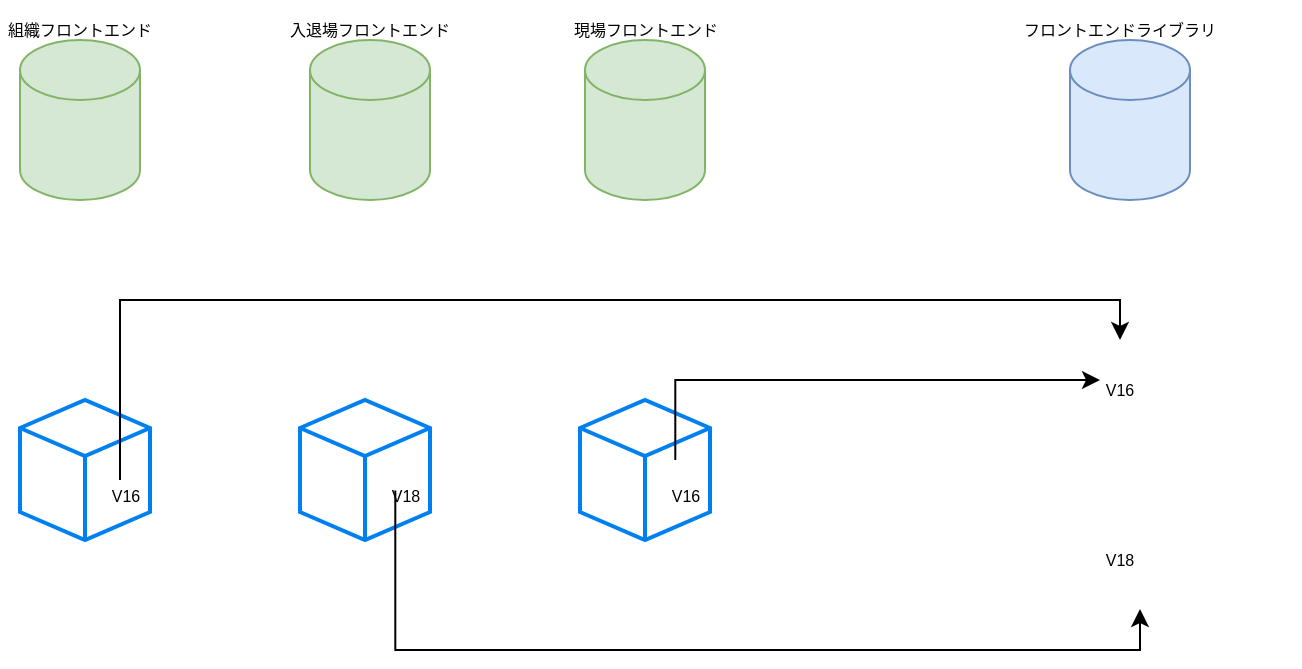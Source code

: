 <mxfile version="20.8.5" type="github">
  <diagram id="WpkYnD6l83_0RQSf9osd" name="ページ1">
    <mxGraphModel dx="1050" dy="602" grid="1" gridSize="10" guides="1" tooltips="1" connect="1" arrows="1" fold="1" page="1" pageScale="1" pageWidth="1920" pageHeight="1200" math="0" shadow="0">
      <root>
        <mxCell id="0" />
        <mxCell id="1" parent="0" />
        <mxCell id="6hjyb0fU1uYT03axCHp_-13" value="" style="group" vertex="1" connectable="0" parent="1">
          <mxGeometry x="230" y="120" width="80" height="100" as="geometry" />
        </mxCell>
        <mxCell id="6hjyb0fU1uYT03axCHp_-4" value="" style="shape=cylinder3;whiteSpace=wrap;html=1;boundedLbl=1;backgroundOutline=1;size=15;fillColor=#d5e8d4;strokeColor=#82b366;" vertex="1" parent="6hjyb0fU1uYT03axCHp_-13">
          <mxGeometry x="10" y="20" width="60" height="80" as="geometry" />
        </mxCell>
        <mxCell id="6hjyb0fU1uYT03axCHp_-5" value="組織フロントエンド" style="text;html=1;strokeColor=none;fillColor=none;align=center;verticalAlign=middle;whiteSpace=wrap;rounded=0;fontSize=8;" vertex="1" parent="6hjyb0fU1uYT03axCHp_-13">
          <mxGeometry width="80" height="30" as="geometry" />
        </mxCell>
        <mxCell id="6hjyb0fU1uYT03axCHp_-14" value="" style="group" vertex="1" connectable="0" parent="1">
          <mxGeometry x="370" y="120" width="90" height="100" as="geometry" />
        </mxCell>
        <mxCell id="6hjyb0fU1uYT03axCHp_-1" value="" style="shape=cylinder3;whiteSpace=wrap;html=1;boundedLbl=1;backgroundOutline=1;size=15;fillColor=#d5e8d4;strokeColor=#82b366;" vertex="1" parent="6hjyb0fU1uYT03axCHp_-14">
          <mxGeometry x="15" y="20" width="60" height="80" as="geometry" />
        </mxCell>
        <mxCell id="6hjyb0fU1uYT03axCHp_-12" value="入退場フロントエンド" style="text;html=1;strokeColor=none;fillColor=none;align=center;verticalAlign=middle;whiteSpace=wrap;rounded=0;fontSize=8;" vertex="1" parent="6hjyb0fU1uYT03axCHp_-14">
          <mxGeometry width="90" height="30" as="geometry" />
        </mxCell>
        <mxCell id="6hjyb0fU1uYT03axCHp_-19" value="" style="group" vertex="1" connectable="0" parent="1">
          <mxGeometry x="507.5" y="120" width="90" height="100" as="geometry" />
        </mxCell>
        <mxCell id="6hjyb0fU1uYT03axCHp_-20" value="" style="shape=cylinder3;whiteSpace=wrap;html=1;boundedLbl=1;backgroundOutline=1;size=15;fillColor=#d5e8d4;strokeColor=#82b366;" vertex="1" parent="6hjyb0fU1uYT03axCHp_-19">
          <mxGeometry x="15" y="20" width="60" height="80" as="geometry" />
        </mxCell>
        <mxCell id="6hjyb0fU1uYT03axCHp_-21" value="現場フロントエンド" style="text;html=1;strokeColor=none;fillColor=none;align=center;verticalAlign=middle;whiteSpace=wrap;rounded=0;fontSize=8;" vertex="1" parent="6hjyb0fU1uYT03axCHp_-19">
          <mxGeometry width="90" height="30" as="geometry" />
        </mxCell>
        <mxCell id="6hjyb0fU1uYT03axCHp_-22" value="" style="group" vertex="1" connectable="0" parent="1">
          <mxGeometry x="750" y="120" width="90" height="100" as="geometry" />
        </mxCell>
        <mxCell id="6hjyb0fU1uYT03axCHp_-23" value="" style="shape=cylinder3;whiteSpace=wrap;html=1;boundedLbl=1;backgroundOutline=1;size=15;fillColor=#dae8fc;strokeColor=#6c8ebf;" vertex="1" parent="6hjyb0fU1uYT03axCHp_-22">
          <mxGeometry x="15" y="20" width="60" height="80" as="geometry" />
        </mxCell>
        <mxCell id="6hjyb0fU1uYT03axCHp_-24" value="フロントエンドライブラリ" style="text;html=1;strokeColor=none;fillColor=none;align=center;verticalAlign=middle;whiteSpace=wrap;rounded=0;fontSize=8;" vertex="1" parent="6hjyb0fU1uYT03axCHp_-22">
          <mxGeometry x="-10" width="100" height="30" as="geometry" />
        </mxCell>
        <mxCell id="6hjyb0fU1uYT03axCHp_-32" value="" style="group" vertex="1" connectable="0" parent="1">
          <mxGeometry x="770" y="280" width="110" height="60" as="geometry" />
        </mxCell>
        <mxCell id="6hjyb0fU1uYT03axCHp_-27" value="" style="shape=image;html=1;verticalAlign=top;verticalLabelPosition=bottom;labelBackgroundColor=#ffffff;imageAspect=0;aspect=fixed;image=https://cdn0.iconfinder.com/data/icons/phosphor-thin-vol-3/256/package-thin-128.png;fontSize=8;" vertex="1" parent="6hjyb0fU1uYT03axCHp_-32">
          <mxGeometry width="60" height="60" as="geometry" />
        </mxCell>
        <mxCell id="6hjyb0fU1uYT03axCHp_-39" value="V16" style="text;html=1;strokeColor=none;fillColor=none;align=center;verticalAlign=middle;whiteSpace=wrap;rounded=0;fontSize=8;" vertex="1" parent="6hjyb0fU1uYT03axCHp_-32">
          <mxGeometry x="-10" y="20" width="60" height="30" as="geometry" />
        </mxCell>
        <mxCell id="6hjyb0fU1uYT03axCHp_-40" value="" style="group" vertex="1" connectable="0" parent="1">
          <mxGeometry x="770" y="364.5" width="110" height="60" as="geometry" />
        </mxCell>
        <mxCell id="6hjyb0fU1uYT03axCHp_-41" value="" style="shape=image;html=1;verticalAlign=top;verticalLabelPosition=bottom;labelBackgroundColor=#ffffff;imageAspect=0;aspect=fixed;image=https://cdn0.iconfinder.com/data/icons/phosphor-thin-vol-3/256/package-thin-128.png;fontSize=8;" vertex="1" parent="6hjyb0fU1uYT03axCHp_-40">
          <mxGeometry width="60" height="60" as="geometry" />
        </mxCell>
        <mxCell id="6hjyb0fU1uYT03axCHp_-42" value="V18" style="text;html=1;strokeColor=none;fillColor=none;align=center;verticalAlign=middle;whiteSpace=wrap;rounded=0;fontSize=8;" vertex="1" parent="6hjyb0fU1uYT03axCHp_-40">
          <mxGeometry x="-10" y="20" width="60" height="30" as="geometry" />
        </mxCell>
        <mxCell id="6hjyb0fU1uYT03axCHp_-55" value="" style="group" vertex="1" connectable="0" parent="1">
          <mxGeometry x="520" y="320" width="110" height="70" as="geometry" />
        </mxCell>
        <mxCell id="6hjyb0fU1uYT03axCHp_-26" value="" style="html=1;verticalLabelPosition=bottom;align=center;labelBackgroundColor=#ffffff;verticalAlign=top;strokeWidth=2;strokeColor=#0080F0;shadow=0;dashed=0;shape=mxgraph.ios7.icons.cube;fontSize=8;" vertex="1" parent="6hjyb0fU1uYT03axCHp_-55">
          <mxGeometry width="65" height="70" as="geometry" />
        </mxCell>
        <mxCell id="6hjyb0fU1uYT03axCHp_-46" value="" style="group" vertex="1" connectable="0" parent="6hjyb0fU1uYT03axCHp_-55">
          <mxGeometry x="40" y="30" width="70" height="30" as="geometry" />
        </mxCell>
        <mxCell id="6hjyb0fU1uYT03axCHp_-47" value="" style="shape=image;html=1;verticalAlign=top;verticalLabelPosition=bottom;labelBackgroundColor=#ffffff;imageAspect=0;aspect=fixed;image=https://cdn0.iconfinder.com/data/icons/phosphor-thin-vol-3/256/package-thin-128.png;fontSize=8;" vertex="1" parent="6hjyb0fU1uYT03axCHp_-46">
          <mxGeometry width="15.273" height="15.273" as="geometry" />
        </mxCell>
        <mxCell id="6hjyb0fU1uYT03axCHp_-48" value="V16" style="text;html=1;strokeColor=none;fillColor=none;align=center;verticalAlign=middle;whiteSpace=wrap;rounded=0;fontSize=8;" vertex="1" parent="6hjyb0fU1uYT03axCHp_-46">
          <mxGeometry x="-6.364" y="10.0" width="38.182" height="15" as="geometry" />
        </mxCell>
        <mxCell id="6hjyb0fU1uYT03axCHp_-56" value="" style="group" vertex="1" connectable="0" parent="1">
          <mxGeometry x="240" y="320" width="110" height="70" as="geometry" />
        </mxCell>
        <mxCell id="6hjyb0fU1uYT03axCHp_-57" value="" style="html=1;verticalLabelPosition=bottom;align=center;labelBackgroundColor=#ffffff;verticalAlign=top;strokeWidth=2;strokeColor=#0080F0;shadow=0;dashed=0;shape=mxgraph.ios7.icons.cube;fontSize=8;" vertex="1" parent="6hjyb0fU1uYT03axCHp_-56">
          <mxGeometry width="65" height="70" as="geometry" />
        </mxCell>
        <mxCell id="6hjyb0fU1uYT03axCHp_-58" value="" style="group" vertex="1" connectable="0" parent="6hjyb0fU1uYT03axCHp_-56">
          <mxGeometry x="40" y="30" width="70" height="30" as="geometry" />
        </mxCell>
        <mxCell id="6hjyb0fU1uYT03axCHp_-59" value="" style="shape=image;html=1;verticalAlign=top;verticalLabelPosition=bottom;labelBackgroundColor=#ffffff;imageAspect=0;aspect=fixed;image=https://cdn0.iconfinder.com/data/icons/phosphor-thin-vol-3/256/package-thin-128.png;fontSize=8;" vertex="1" parent="6hjyb0fU1uYT03axCHp_-58">
          <mxGeometry width="15.273" height="15.273" as="geometry" />
        </mxCell>
        <mxCell id="6hjyb0fU1uYT03axCHp_-60" value="V16" style="text;html=1;strokeColor=none;fillColor=none;align=center;verticalAlign=middle;whiteSpace=wrap;rounded=0;fontSize=8;" vertex="1" parent="6hjyb0fU1uYT03axCHp_-58">
          <mxGeometry x="-6.364" y="10.0" width="38.182" height="15" as="geometry" />
        </mxCell>
        <mxCell id="6hjyb0fU1uYT03axCHp_-61" value="" style="group" vertex="1" connectable="0" parent="1">
          <mxGeometry x="380" y="320" width="110" height="70" as="geometry" />
        </mxCell>
        <mxCell id="6hjyb0fU1uYT03axCHp_-62" value="" style="html=1;verticalLabelPosition=bottom;align=center;labelBackgroundColor=#ffffff;verticalAlign=top;strokeWidth=2;strokeColor=#0080F0;shadow=0;dashed=0;shape=mxgraph.ios7.icons.cube;fontSize=8;" vertex="1" parent="6hjyb0fU1uYT03axCHp_-61">
          <mxGeometry width="65" height="70" as="geometry" />
        </mxCell>
        <mxCell id="6hjyb0fU1uYT03axCHp_-63" value="" style="group" vertex="1" connectable="0" parent="6hjyb0fU1uYT03axCHp_-61">
          <mxGeometry x="40" y="30" width="70" height="30" as="geometry" />
        </mxCell>
        <mxCell id="6hjyb0fU1uYT03axCHp_-64" value="" style="shape=image;html=1;verticalAlign=top;verticalLabelPosition=bottom;labelBackgroundColor=#ffffff;imageAspect=0;aspect=fixed;image=https://cdn0.iconfinder.com/data/icons/phosphor-thin-vol-3/256/package-thin-128.png;fontSize=8;" vertex="1" parent="6hjyb0fU1uYT03axCHp_-63">
          <mxGeometry width="15.273" height="15.273" as="geometry" />
        </mxCell>
        <mxCell id="6hjyb0fU1uYT03axCHp_-65" value="V18" style="text;html=1;strokeColor=none;fillColor=none;align=center;verticalAlign=middle;whiteSpace=wrap;rounded=0;fontSize=8;" vertex="1" parent="6hjyb0fU1uYT03axCHp_-63">
          <mxGeometry x="-6.364" y="10.0" width="38.182" height="15" as="geometry" />
        </mxCell>
        <mxCell id="6hjyb0fU1uYT03axCHp_-66" style="edgeStyle=orthogonalEdgeStyle;rounded=0;orthogonalLoop=1;jettySize=auto;html=1;fontSize=8;" edge="1" parent="1" source="6hjyb0fU1uYT03axCHp_-47">
          <mxGeometry relative="1" as="geometry">
            <mxPoint x="780" y="310" as="targetPoint" />
            <Array as="points">
              <mxPoint x="568" y="310" />
            </Array>
          </mxGeometry>
        </mxCell>
        <mxCell id="6hjyb0fU1uYT03axCHp_-67" style="edgeStyle=orthogonalEdgeStyle;rounded=0;orthogonalLoop=1;jettySize=auto;html=1;entryX=0.5;entryY=1;entryDx=0;entryDy=0;fontSize=8;" edge="1" parent="1" source="6hjyb0fU1uYT03axCHp_-64" target="6hjyb0fU1uYT03axCHp_-41">
          <mxGeometry relative="1" as="geometry">
            <Array as="points">
              <mxPoint x="428" y="445" />
              <mxPoint x="800" y="445" />
            </Array>
          </mxGeometry>
        </mxCell>
        <mxCell id="6hjyb0fU1uYT03axCHp_-68" style="edgeStyle=orthogonalEdgeStyle;rounded=0;orthogonalLoop=1;jettySize=auto;html=1;fontSize=8;" edge="1" parent="1" source="6hjyb0fU1uYT03axCHp_-60">
          <mxGeometry relative="1" as="geometry">
            <mxPoint x="790" y="290" as="targetPoint" />
            <Array as="points">
              <mxPoint x="290" y="270" />
              <mxPoint x="790" y="270" />
            </Array>
          </mxGeometry>
        </mxCell>
      </root>
    </mxGraphModel>
  </diagram>
</mxfile>
